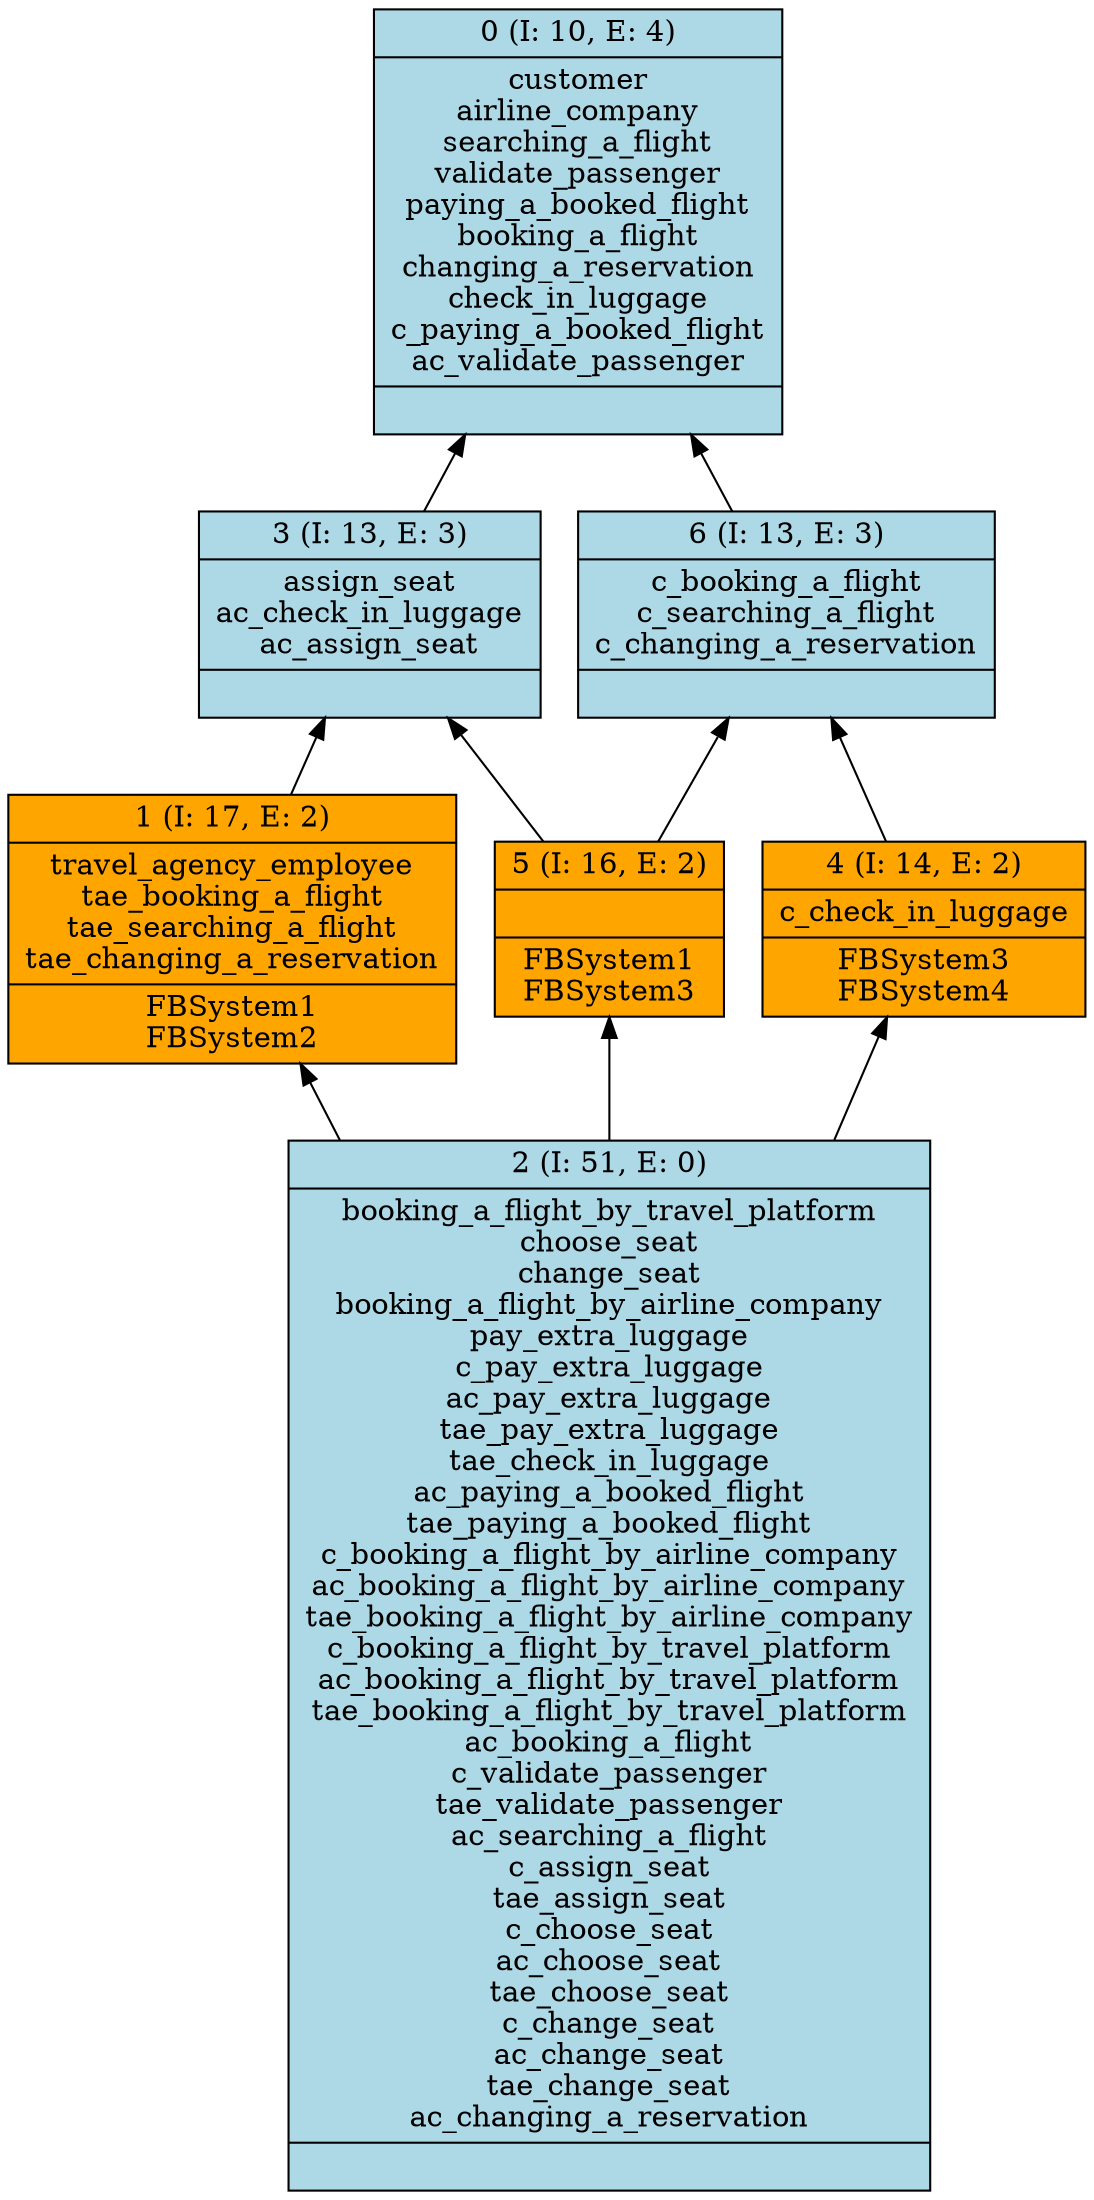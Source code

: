 digraph G { 
	rankdir=BT;
0 [shape=record,style=filled,fillcolor=lightblue,label="{0 (I: 10, E: 4)|customer\nairline_company\nsearching_a_flight\nvalidate_passenger\npaying_a_booked_flight\nbooking_a_flight\nchanging_a_reservation\ncheck_in_luggage\nc_paying_a_booked_flight\nac_validate_passenger\n|}"];
1 [shape=record,style=filled,fillcolor=orange,label="{1 (I: 17, E: 2)|travel_agency_employee\ntae_booking_a_flight\ntae_searching_a_flight\ntae_changing_a_reservation\n|FBSystem1\nFBSystem2\n}"];
2 [shape=record,style=filled,fillcolor=lightblue,label="{2 (I: 51, E: 0)|booking_a_flight_by_travel_platform\nchoose_seat\nchange_seat\nbooking_a_flight_by_airline_company\npay_extra_luggage\nc_pay_extra_luggage\nac_pay_extra_luggage\ntae_pay_extra_luggage\ntae_check_in_luggage\nac_paying_a_booked_flight\ntae_paying_a_booked_flight\nc_booking_a_flight_by_airline_company\nac_booking_a_flight_by_airline_company\ntae_booking_a_flight_by_airline_company\nc_booking_a_flight_by_travel_platform\nac_booking_a_flight_by_travel_platform\ntae_booking_a_flight_by_travel_platform\nac_booking_a_flight\nc_validate_passenger\ntae_validate_passenger\nac_searching_a_flight\nc_assign_seat\ntae_assign_seat\nc_choose_seat\nac_choose_seat\ntae_choose_seat\nc_change_seat\nac_change_seat\ntae_change_seat\nac_changing_a_reservation\n|}"];
3 [shape=record,style=filled,fillcolor=lightblue,label="{3 (I: 13, E: 3)|assign_seat\nac_check_in_luggage\nac_assign_seat\n|}"];
4 [shape=record,style=filled,fillcolor=orange,label="{4 (I: 14, E: 2)|c_check_in_luggage\n|FBSystem3\nFBSystem4\n}"];
5 [shape=record,style=filled,fillcolor=orange,label="{5 (I: 16, E: 2)||FBSystem1\nFBSystem3\n}"];
6 [shape=record,style=filled,fillcolor=lightblue,label="{6 (I: 13, E: 3)|c_booking_a_flight\nc_searching_a_flight\nc_changing_a_reservation\n|}"];
	1 -> 3
	2 -> 1
	2 -> 4
	2 -> 5
	3 -> 0
	4 -> 6
	5 -> 3
	5 -> 6
	6 -> 0
}